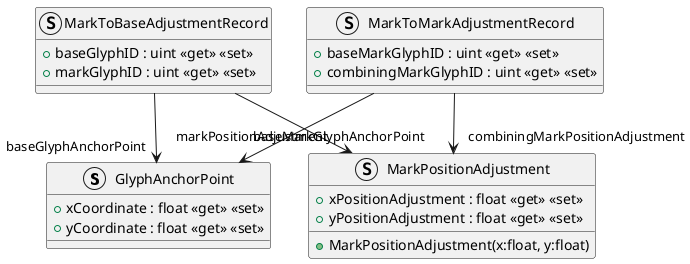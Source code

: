 @startuml
struct GlyphAnchorPoint {
    + xCoordinate : float <<get>> <<set>>
    + yCoordinate : float <<get>> <<set>>
}
struct MarkPositionAdjustment {
    + xPositionAdjustment : float <<get>> <<set>>
    + yPositionAdjustment : float <<get>> <<set>>
    + MarkPositionAdjustment(x:float, y:float)
}
struct MarkToBaseAdjustmentRecord {
    + baseGlyphID : uint <<get>> <<set>>
    + markGlyphID : uint <<get>> <<set>>
}
struct MarkToMarkAdjustmentRecord {
    + baseMarkGlyphID : uint <<get>> <<set>>
    + combiningMarkGlyphID : uint <<get>> <<set>>
}
MarkToBaseAdjustmentRecord --> "baseGlyphAnchorPoint" GlyphAnchorPoint
MarkToBaseAdjustmentRecord --> "markPositionAdjustment" MarkPositionAdjustment
MarkToMarkAdjustmentRecord --> "baseMarkGlyphAnchorPoint" GlyphAnchorPoint
MarkToMarkAdjustmentRecord --> "combiningMarkPositionAdjustment" MarkPositionAdjustment
@enduml
